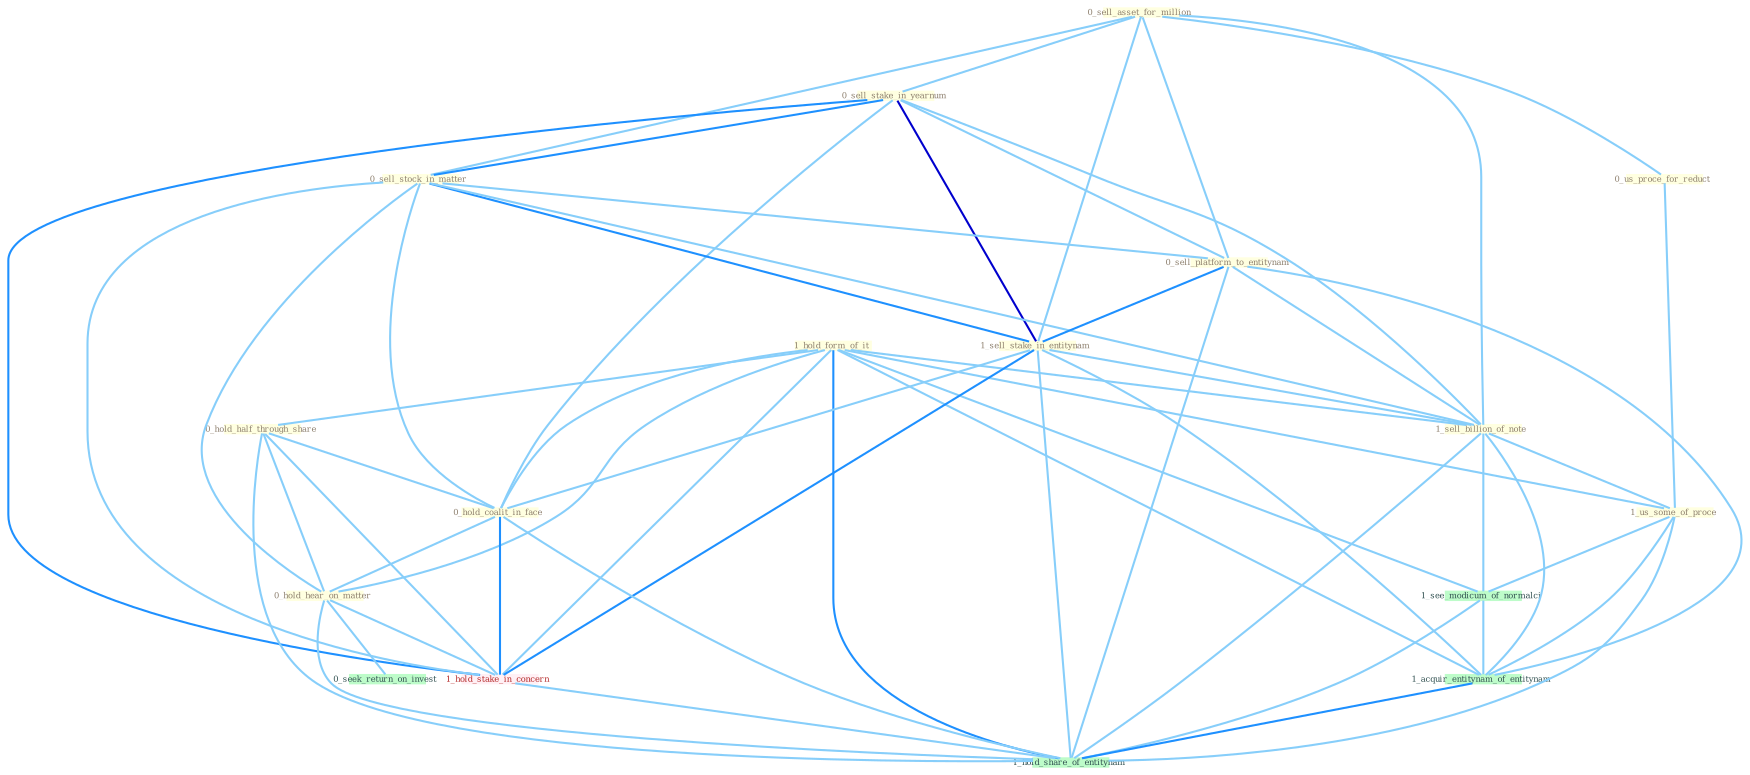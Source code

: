 Graph G{ 
    node
    [shape=polygon,style=filled,width=.5,height=.06,color="#BDFCC9",fixedsize=true,fontsize=4,
    fontcolor="#2f4f4f"];
    {node
    [color="#ffffe0", fontcolor="#8b7d6b"] "1_hold_form_of_it " "0_sell_asset_for_million " "0_sell_stake_in_yearnum " "0_hold_half_through_share " "0_sell_stock_in_matter " "0_us_proce_for_reduct " "0_sell_platform_to_entitynam " "1_sell_stake_in_entitynam " "0_hold_coalit_in_face " "1_sell_billion_of_note " "1_us_some_of_proce " "0_hold_hear_on_matter "}
{node [color="#fff0f5", fontcolor="#b22222"] "1_hold_stake_in_concern "}
edge [color="#B0E2FF"];

	"1_hold_form_of_it " -- "0_hold_half_through_share " [w="1", color="#87cefa" ];
	"1_hold_form_of_it " -- "0_hold_coalit_in_face " [w="1", color="#87cefa" ];
	"1_hold_form_of_it " -- "1_sell_billion_of_note " [w="1", color="#87cefa" ];
	"1_hold_form_of_it " -- "1_us_some_of_proce " [w="1", color="#87cefa" ];
	"1_hold_form_of_it " -- "0_hold_hear_on_matter " [w="1", color="#87cefa" ];
	"1_hold_form_of_it " -- "1_hold_stake_in_concern " [w="1", color="#87cefa" ];
	"1_hold_form_of_it " -- "1_see_modicum_of_normalci " [w="1", color="#87cefa" ];
	"1_hold_form_of_it " -- "1_acquir_entitynam_of_entitynam " [w="1", color="#87cefa" ];
	"1_hold_form_of_it " -- "1_hold_share_of_entitynam " [w="2", color="#1e90ff" , len=0.8];
	"0_sell_asset_for_million " -- "0_sell_stake_in_yearnum " [w="1", color="#87cefa" ];
	"0_sell_asset_for_million " -- "0_sell_stock_in_matter " [w="1", color="#87cefa" ];
	"0_sell_asset_for_million " -- "0_us_proce_for_reduct " [w="1", color="#87cefa" ];
	"0_sell_asset_for_million " -- "0_sell_platform_to_entitynam " [w="1", color="#87cefa" ];
	"0_sell_asset_for_million " -- "1_sell_stake_in_entitynam " [w="1", color="#87cefa" ];
	"0_sell_asset_for_million " -- "1_sell_billion_of_note " [w="1", color="#87cefa" ];
	"0_sell_stake_in_yearnum " -- "0_sell_stock_in_matter " [w="2", color="#1e90ff" , len=0.8];
	"0_sell_stake_in_yearnum " -- "0_sell_platform_to_entitynam " [w="1", color="#87cefa" ];
	"0_sell_stake_in_yearnum " -- "1_sell_stake_in_entitynam " [w="3", color="#0000cd" , len=0.6];
	"0_sell_stake_in_yearnum " -- "0_hold_coalit_in_face " [w="1", color="#87cefa" ];
	"0_sell_stake_in_yearnum " -- "1_sell_billion_of_note " [w="1", color="#87cefa" ];
	"0_sell_stake_in_yearnum " -- "1_hold_stake_in_concern " [w="2", color="#1e90ff" , len=0.8];
	"0_hold_half_through_share " -- "0_hold_coalit_in_face " [w="1", color="#87cefa" ];
	"0_hold_half_through_share " -- "0_hold_hear_on_matter " [w="1", color="#87cefa" ];
	"0_hold_half_through_share " -- "1_hold_stake_in_concern " [w="1", color="#87cefa" ];
	"0_hold_half_through_share " -- "1_hold_share_of_entitynam " [w="1", color="#87cefa" ];
	"0_sell_stock_in_matter " -- "0_sell_platform_to_entitynam " [w="1", color="#87cefa" ];
	"0_sell_stock_in_matter " -- "1_sell_stake_in_entitynam " [w="2", color="#1e90ff" , len=0.8];
	"0_sell_stock_in_matter " -- "0_hold_coalit_in_face " [w="1", color="#87cefa" ];
	"0_sell_stock_in_matter " -- "1_sell_billion_of_note " [w="1", color="#87cefa" ];
	"0_sell_stock_in_matter " -- "0_hold_hear_on_matter " [w="1", color="#87cefa" ];
	"0_sell_stock_in_matter " -- "1_hold_stake_in_concern " [w="1", color="#87cefa" ];
	"0_us_proce_for_reduct " -- "1_us_some_of_proce " [w="1", color="#87cefa" ];
	"0_sell_platform_to_entitynam " -- "1_sell_stake_in_entitynam " [w="2", color="#1e90ff" , len=0.8];
	"0_sell_platform_to_entitynam " -- "1_sell_billion_of_note " [w="1", color="#87cefa" ];
	"0_sell_platform_to_entitynam " -- "1_acquir_entitynam_of_entitynam " [w="1", color="#87cefa" ];
	"0_sell_platform_to_entitynam " -- "1_hold_share_of_entitynam " [w="1", color="#87cefa" ];
	"1_sell_stake_in_entitynam " -- "0_hold_coalit_in_face " [w="1", color="#87cefa" ];
	"1_sell_stake_in_entitynam " -- "1_sell_billion_of_note " [w="1", color="#87cefa" ];
	"1_sell_stake_in_entitynam " -- "1_hold_stake_in_concern " [w="2", color="#1e90ff" , len=0.8];
	"1_sell_stake_in_entitynam " -- "1_acquir_entitynam_of_entitynam " [w="1", color="#87cefa" ];
	"1_sell_stake_in_entitynam " -- "1_hold_share_of_entitynam " [w="1", color="#87cefa" ];
	"0_hold_coalit_in_face " -- "0_hold_hear_on_matter " [w="1", color="#87cefa" ];
	"0_hold_coalit_in_face " -- "1_hold_stake_in_concern " [w="2", color="#1e90ff" , len=0.8];
	"0_hold_coalit_in_face " -- "1_hold_share_of_entitynam " [w="1", color="#87cefa" ];
	"1_sell_billion_of_note " -- "1_us_some_of_proce " [w="1", color="#87cefa" ];
	"1_sell_billion_of_note " -- "1_see_modicum_of_normalci " [w="1", color="#87cefa" ];
	"1_sell_billion_of_note " -- "1_acquir_entitynam_of_entitynam " [w="1", color="#87cefa" ];
	"1_sell_billion_of_note " -- "1_hold_share_of_entitynam " [w="1", color="#87cefa" ];
	"1_us_some_of_proce " -- "1_see_modicum_of_normalci " [w="1", color="#87cefa" ];
	"1_us_some_of_proce " -- "1_acquir_entitynam_of_entitynam " [w="1", color="#87cefa" ];
	"1_us_some_of_proce " -- "1_hold_share_of_entitynam " [w="1", color="#87cefa" ];
	"0_hold_hear_on_matter " -- "1_hold_stake_in_concern " [w="1", color="#87cefa" ];
	"0_hold_hear_on_matter " -- "0_seek_return_on_invest " [w="1", color="#87cefa" ];
	"0_hold_hear_on_matter " -- "1_hold_share_of_entitynam " [w="1", color="#87cefa" ];
	"1_hold_stake_in_concern " -- "1_hold_share_of_entitynam " [w="1", color="#87cefa" ];
	"1_see_modicum_of_normalci " -- "1_acquir_entitynam_of_entitynam " [w="1", color="#87cefa" ];
	"1_see_modicum_of_normalci " -- "1_hold_share_of_entitynam " [w="1", color="#87cefa" ];
	"1_acquir_entitynam_of_entitynam " -- "1_hold_share_of_entitynam " [w="2", color="#1e90ff" , len=0.8];
}